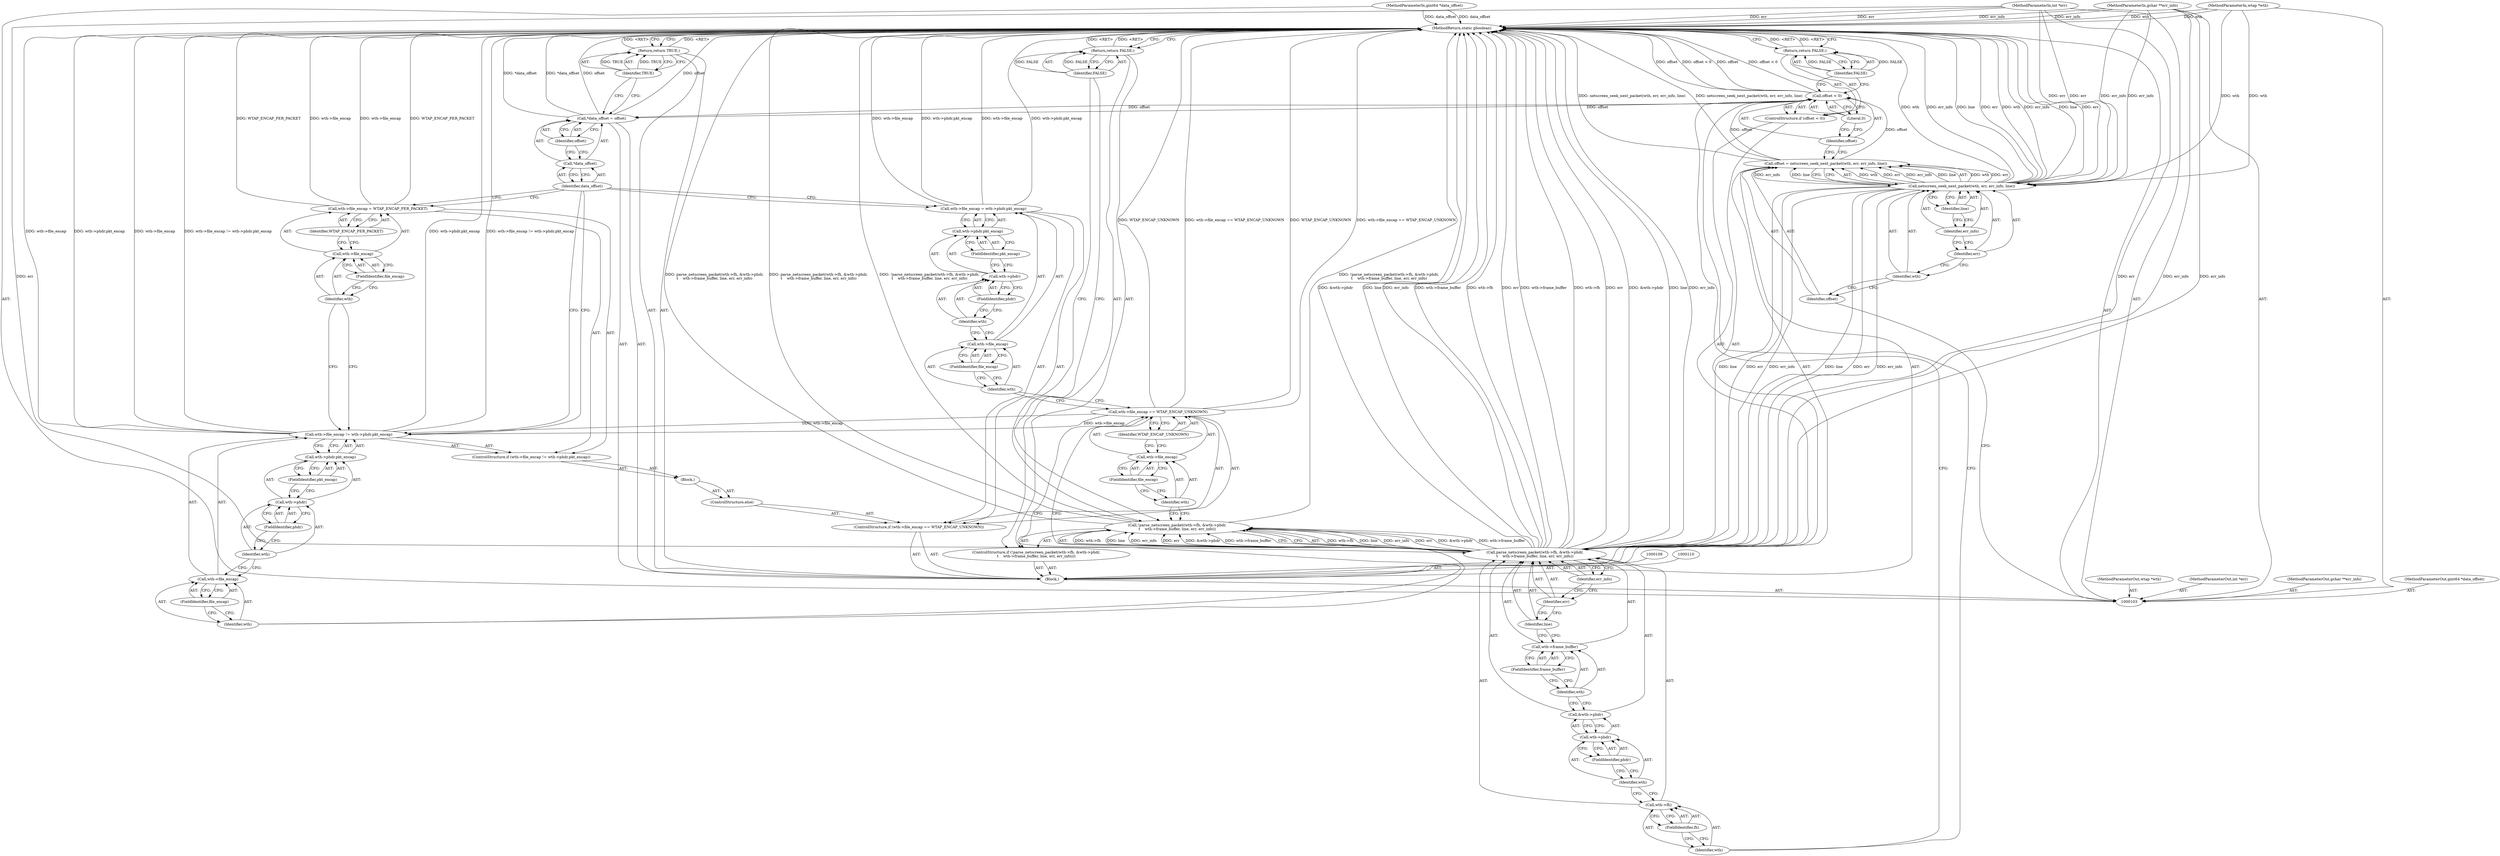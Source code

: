 digraph "0_wireshark_6a140eca7b78b230f1f90a739a32257476513c78" {
"1000180" [label="(MethodReturn,static gboolean)"];
"1000104" [label="(MethodParameterIn,wtap *wth)"];
"1000250" [label="(MethodParameterOut,wtap *wth)"];
"1000105" [label="(MethodParameterIn,int *err)"];
"1000251" [label="(MethodParameterOut,int *err)"];
"1000106" [label="(MethodParameterIn,gchar **err_info)"];
"1000252" [label="(MethodParameterOut,gchar **err_info)"];
"1000123" [label="(Identifier,FALSE)"];
"1000122" [label="(Return,return FALSE;)"];
"1000124" [label="(ControlStructure,if (!parse_netscreen_packet(wth->fh, &wth->phdr,\n\t    wth->frame_buffer, line, err, err_info)))"];
"1000127" [label="(Call,wth->fh)"];
"1000128" [label="(Identifier,wth)"];
"1000129" [label="(FieldIdentifier,fh)"];
"1000130" [label="(Call,&wth->phdr)"];
"1000131" [label="(Call,wth->phdr)"];
"1000132" [label="(Identifier,wth)"];
"1000133" [label="(FieldIdentifier,phdr)"];
"1000125" [label="(Call,!parse_netscreen_packet(wth->fh, &wth->phdr,\n\t    wth->frame_buffer, line, err, err_info))"];
"1000126" [label="(Call,parse_netscreen_packet(wth->fh, &wth->phdr,\n\t    wth->frame_buffer, line, err, err_info))"];
"1000136" [label="(FieldIdentifier,frame_buffer)"];
"1000137" [label="(Identifier,line)"];
"1000138" [label="(Identifier,err)"];
"1000139" [label="(Identifier,err_info)"];
"1000134" [label="(Call,wth->frame_buffer)"];
"1000135" [label="(Identifier,wth)"];
"1000141" [label="(Identifier,FALSE)"];
"1000140" [label="(Return,return FALSE;)"];
"1000107" [label="(MethodParameterIn,gint64 *data_offset)"];
"1000253" [label="(MethodParameterOut,gint64 *data_offset)"];
"1000142" [label="(ControlStructure,if (wth->file_encap == WTAP_ENCAP_UNKNOWN))"];
"1000146" [label="(FieldIdentifier,file_encap)"];
"1000147" [label="(Identifier,WTAP_ENCAP_UNKNOWN)"];
"1000143" [label="(Call,wth->file_encap == WTAP_ENCAP_UNKNOWN)"];
"1000144" [label="(Call,wth->file_encap)"];
"1000145" [label="(Identifier,wth)"];
"1000148" [label="(Call,wth->file_encap = wth->phdr.pkt_encap)"];
"1000149" [label="(Call,wth->file_encap)"];
"1000150" [label="(Identifier,wth)"];
"1000152" [label="(Call,wth->phdr.pkt_encap)"];
"1000153" [label="(Call,wth->phdr)"];
"1000154" [label="(Identifier,wth)"];
"1000155" [label="(FieldIdentifier,phdr)"];
"1000156" [label="(FieldIdentifier,pkt_encap)"];
"1000151" [label="(FieldIdentifier,file_encap)"];
"1000157" [label="(ControlStructure,else)"];
"1000158" [label="(Block,)"];
"1000163" [label="(FieldIdentifier,file_encap)"];
"1000159" [label="(ControlStructure,if (wth->file_encap != wth->phdr.pkt_encap))"];
"1000164" [label="(Call,wth->phdr.pkt_encap)"];
"1000165" [label="(Call,wth->phdr)"];
"1000166" [label="(Identifier,wth)"];
"1000167" [label="(FieldIdentifier,phdr)"];
"1000168" [label="(FieldIdentifier,pkt_encap)"];
"1000160" [label="(Call,wth->file_encap != wth->phdr.pkt_encap)"];
"1000161" [label="(Call,wth->file_encap)"];
"1000162" [label="(Identifier,wth)"];
"1000173" [label="(Identifier,WTAP_ENCAP_PER_PACKET)"];
"1000169" [label="(Call,wth->file_encap = WTAP_ENCAP_PER_PACKET)"];
"1000170" [label="(Call,wth->file_encap)"];
"1000171" [label="(Identifier,wth)"];
"1000172" [label="(FieldIdentifier,file_encap)"];
"1000108" [label="(Block,)"];
"1000174" [label="(Call,*data_offset = offset)"];
"1000175" [label="(Call,*data_offset)"];
"1000177" [label="(Identifier,offset)"];
"1000176" [label="(Identifier,data_offset)"];
"1000178" [label="(Return,return TRUE;)"];
"1000179" [label="(Identifier,TRUE)"];
"1000113" [label="(Call,netscreen_seek_next_packet(wth, err, err_info, line))"];
"1000111" [label="(Call,offset = netscreen_seek_next_packet(wth, err, err_info, line))"];
"1000112" [label="(Identifier,offset)"];
"1000114" [label="(Identifier,wth)"];
"1000115" [label="(Identifier,err)"];
"1000116" [label="(Identifier,err_info)"];
"1000117" [label="(Identifier,line)"];
"1000121" [label="(Literal,0)"];
"1000118" [label="(ControlStructure,if (offset < 0))"];
"1000119" [label="(Call,offset < 0)"];
"1000120" [label="(Identifier,offset)"];
"1000180" -> "1000103"  [label="AST: "];
"1000180" -> "1000122"  [label="CFG: "];
"1000180" -> "1000140"  [label="CFG: "];
"1000180" -> "1000178"  [label="CFG: "];
"1000122" -> "1000180"  [label="DDG: <RET>"];
"1000178" -> "1000180"  [label="DDG: <RET>"];
"1000140" -> "1000180"  [label="DDG: <RET>"];
"1000113" -> "1000180"  [label="DDG: line"];
"1000113" -> "1000180"  [label="DDG: err"];
"1000113" -> "1000180"  [label="DDG: wth"];
"1000113" -> "1000180"  [label="DDG: err_info"];
"1000125" -> "1000180"  [label="DDG: !parse_netscreen_packet(wth->fh, &wth->phdr,\n\t    wth->frame_buffer, line, err, err_info)"];
"1000125" -> "1000180"  [label="DDG: parse_netscreen_packet(wth->fh, &wth->phdr,\n\t    wth->frame_buffer, line, err, err_info)"];
"1000107" -> "1000180"  [label="DDG: data_offset"];
"1000104" -> "1000180"  [label="DDG: wth"];
"1000105" -> "1000180"  [label="DDG: err"];
"1000126" -> "1000180"  [label="DDG: err_info"];
"1000126" -> "1000180"  [label="DDG: wth->frame_buffer"];
"1000126" -> "1000180"  [label="DDG: wth->fh"];
"1000126" -> "1000180"  [label="DDG: err"];
"1000126" -> "1000180"  [label="DDG: &wth->phdr"];
"1000126" -> "1000180"  [label="DDG: line"];
"1000148" -> "1000180"  [label="DDG: wth->phdr.pkt_encap"];
"1000148" -> "1000180"  [label="DDG: wth->file_encap"];
"1000143" -> "1000180"  [label="DDG: wth->file_encap == WTAP_ENCAP_UNKNOWN"];
"1000143" -> "1000180"  [label="DDG: WTAP_ENCAP_UNKNOWN"];
"1000119" -> "1000180"  [label="DDG: offset < 0"];
"1000119" -> "1000180"  [label="DDG: offset"];
"1000160" -> "1000180"  [label="DDG: wth->phdr.pkt_encap"];
"1000160" -> "1000180"  [label="DDG: wth->file_encap != wth->phdr.pkt_encap"];
"1000160" -> "1000180"  [label="DDG: wth->file_encap"];
"1000111" -> "1000180"  [label="DDG: netscreen_seek_next_packet(wth, err, err_info, line)"];
"1000169" -> "1000180"  [label="DDG: WTAP_ENCAP_PER_PACKET"];
"1000169" -> "1000180"  [label="DDG: wth->file_encap"];
"1000174" -> "1000180"  [label="DDG: offset"];
"1000174" -> "1000180"  [label="DDG: *data_offset"];
"1000106" -> "1000180"  [label="DDG: err_info"];
"1000104" -> "1000103"  [label="AST: "];
"1000104" -> "1000180"  [label="DDG: wth"];
"1000104" -> "1000113"  [label="DDG: wth"];
"1000250" -> "1000103"  [label="AST: "];
"1000105" -> "1000103"  [label="AST: "];
"1000105" -> "1000180"  [label="DDG: err"];
"1000105" -> "1000113"  [label="DDG: err"];
"1000105" -> "1000126"  [label="DDG: err"];
"1000251" -> "1000103"  [label="AST: "];
"1000106" -> "1000103"  [label="AST: "];
"1000106" -> "1000180"  [label="DDG: err_info"];
"1000106" -> "1000113"  [label="DDG: err_info"];
"1000106" -> "1000126"  [label="DDG: err_info"];
"1000252" -> "1000103"  [label="AST: "];
"1000123" -> "1000122"  [label="AST: "];
"1000123" -> "1000119"  [label="CFG: "];
"1000122" -> "1000123"  [label="CFG: "];
"1000123" -> "1000122"  [label="DDG: FALSE"];
"1000122" -> "1000118"  [label="AST: "];
"1000122" -> "1000123"  [label="CFG: "];
"1000123" -> "1000122"  [label="AST: "];
"1000180" -> "1000122"  [label="CFG: "];
"1000122" -> "1000180"  [label="DDG: <RET>"];
"1000123" -> "1000122"  [label="DDG: FALSE"];
"1000124" -> "1000108"  [label="AST: "];
"1000125" -> "1000124"  [label="AST: "];
"1000140" -> "1000124"  [label="AST: "];
"1000127" -> "1000126"  [label="AST: "];
"1000127" -> "1000129"  [label="CFG: "];
"1000128" -> "1000127"  [label="AST: "];
"1000129" -> "1000127"  [label="AST: "];
"1000132" -> "1000127"  [label="CFG: "];
"1000128" -> "1000127"  [label="AST: "];
"1000128" -> "1000119"  [label="CFG: "];
"1000129" -> "1000128"  [label="CFG: "];
"1000129" -> "1000127"  [label="AST: "];
"1000129" -> "1000128"  [label="CFG: "];
"1000127" -> "1000129"  [label="CFG: "];
"1000130" -> "1000126"  [label="AST: "];
"1000130" -> "1000131"  [label="CFG: "];
"1000131" -> "1000130"  [label="AST: "];
"1000135" -> "1000130"  [label="CFG: "];
"1000131" -> "1000130"  [label="AST: "];
"1000131" -> "1000133"  [label="CFG: "];
"1000132" -> "1000131"  [label="AST: "];
"1000133" -> "1000131"  [label="AST: "];
"1000130" -> "1000131"  [label="CFG: "];
"1000132" -> "1000131"  [label="AST: "];
"1000132" -> "1000127"  [label="CFG: "];
"1000133" -> "1000132"  [label="CFG: "];
"1000133" -> "1000131"  [label="AST: "];
"1000133" -> "1000132"  [label="CFG: "];
"1000131" -> "1000133"  [label="CFG: "];
"1000125" -> "1000124"  [label="AST: "];
"1000125" -> "1000126"  [label="CFG: "];
"1000126" -> "1000125"  [label="AST: "];
"1000141" -> "1000125"  [label="CFG: "];
"1000145" -> "1000125"  [label="CFG: "];
"1000125" -> "1000180"  [label="DDG: !parse_netscreen_packet(wth->fh, &wth->phdr,\n\t    wth->frame_buffer, line, err, err_info)"];
"1000125" -> "1000180"  [label="DDG: parse_netscreen_packet(wth->fh, &wth->phdr,\n\t    wth->frame_buffer, line, err, err_info)"];
"1000126" -> "1000125"  [label="DDG: wth->fh"];
"1000126" -> "1000125"  [label="DDG: line"];
"1000126" -> "1000125"  [label="DDG: err_info"];
"1000126" -> "1000125"  [label="DDG: err"];
"1000126" -> "1000125"  [label="DDG: &wth->phdr"];
"1000126" -> "1000125"  [label="DDG: wth->frame_buffer"];
"1000126" -> "1000125"  [label="AST: "];
"1000126" -> "1000139"  [label="CFG: "];
"1000127" -> "1000126"  [label="AST: "];
"1000130" -> "1000126"  [label="AST: "];
"1000134" -> "1000126"  [label="AST: "];
"1000137" -> "1000126"  [label="AST: "];
"1000138" -> "1000126"  [label="AST: "];
"1000139" -> "1000126"  [label="AST: "];
"1000125" -> "1000126"  [label="CFG: "];
"1000126" -> "1000180"  [label="DDG: err_info"];
"1000126" -> "1000180"  [label="DDG: wth->frame_buffer"];
"1000126" -> "1000180"  [label="DDG: wth->fh"];
"1000126" -> "1000180"  [label="DDG: err"];
"1000126" -> "1000180"  [label="DDG: &wth->phdr"];
"1000126" -> "1000180"  [label="DDG: line"];
"1000126" -> "1000125"  [label="DDG: wth->fh"];
"1000126" -> "1000125"  [label="DDG: line"];
"1000126" -> "1000125"  [label="DDG: err_info"];
"1000126" -> "1000125"  [label="DDG: err"];
"1000126" -> "1000125"  [label="DDG: &wth->phdr"];
"1000126" -> "1000125"  [label="DDG: wth->frame_buffer"];
"1000113" -> "1000126"  [label="DDG: line"];
"1000113" -> "1000126"  [label="DDG: err"];
"1000113" -> "1000126"  [label="DDG: err_info"];
"1000105" -> "1000126"  [label="DDG: err"];
"1000106" -> "1000126"  [label="DDG: err_info"];
"1000136" -> "1000134"  [label="AST: "];
"1000136" -> "1000135"  [label="CFG: "];
"1000134" -> "1000136"  [label="CFG: "];
"1000137" -> "1000126"  [label="AST: "];
"1000137" -> "1000134"  [label="CFG: "];
"1000138" -> "1000137"  [label="CFG: "];
"1000138" -> "1000126"  [label="AST: "];
"1000138" -> "1000137"  [label="CFG: "];
"1000139" -> "1000138"  [label="CFG: "];
"1000139" -> "1000126"  [label="AST: "];
"1000139" -> "1000138"  [label="CFG: "];
"1000126" -> "1000139"  [label="CFG: "];
"1000134" -> "1000126"  [label="AST: "];
"1000134" -> "1000136"  [label="CFG: "];
"1000135" -> "1000134"  [label="AST: "];
"1000136" -> "1000134"  [label="AST: "];
"1000137" -> "1000134"  [label="CFG: "];
"1000135" -> "1000134"  [label="AST: "];
"1000135" -> "1000130"  [label="CFG: "];
"1000136" -> "1000135"  [label="CFG: "];
"1000141" -> "1000140"  [label="AST: "];
"1000141" -> "1000125"  [label="CFG: "];
"1000140" -> "1000141"  [label="CFG: "];
"1000141" -> "1000140"  [label="DDG: FALSE"];
"1000140" -> "1000124"  [label="AST: "];
"1000140" -> "1000141"  [label="CFG: "];
"1000141" -> "1000140"  [label="AST: "];
"1000180" -> "1000140"  [label="CFG: "];
"1000140" -> "1000180"  [label="DDG: <RET>"];
"1000141" -> "1000140"  [label="DDG: FALSE"];
"1000107" -> "1000103"  [label="AST: "];
"1000107" -> "1000180"  [label="DDG: data_offset"];
"1000253" -> "1000103"  [label="AST: "];
"1000142" -> "1000108"  [label="AST: "];
"1000143" -> "1000142"  [label="AST: "];
"1000148" -> "1000142"  [label="AST: "];
"1000157" -> "1000142"  [label="AST: "];
"1000146" -> "1000144"  [label="AST: "];
"1000146" -> "1000145"  [label="CFG: "];
"1000144" -> "1000146"  [label="CFG: "];
"1000147" -> "1000143"  [label="AST: "];
"1000147" -> "1000144"  [label="CFG: "];
"1000143" -> "1000147"  [label="CFG: "];
"1000143" -> "1000142"  [label="AST: "];
"1000143" -> "1000147"  [label="CFG: "];
"1000144" -> "1000143"  [label="AST: "];
"1000147" -> "1000143"  [label="AST: "];
"1000150" -> "1000143"  [label="CFG: "];
"1000162" -> "1000143"  [label="CFG: "];
"1000143" -> "1000180"  [label="DDG: wth->file_encap == WTAP_ENCAP_UNKNOWN"];
"1000143" -> "1000180"  [label="DDG: WTAP_ENCAP_UNKNOWN"];
"1000143" -> "1000160"  [label="DDG: wth->file_encap"];
"1000144" -> "1000143"  [label="AST: "];
"1000144" -> "1000146"  [label="CFG: "];
"1000145" -> "1000144"  [label="AST: "];
"1000146" -> "1000144"  [label="AST: "];
"1000147" -> "1000144"  [label="CFG: "];
"1000145" -> "1000144"  [label="AST: "];
"1000145" -> "1000125"  [label="CFG: "];
"1000146" -> "1000145"  [label="CFG: "];
"1000148" -> "1000142"  [label="AST: "];
"1000148" -> "1000152"  [label="CFG: "];
"1000149" -> "1000148"  [label="AST: "];
"1000152" -> "1000148"  [label="AST: "];
"1000176" -> "1000148"  [label="CFG: "];
"1000148" -> "1000180"  [label="DDG: wth->phdr.pkt_encap"];
"1000148" -> "1000180"  [label="DDG: wth->file_encap"];
"1000149" -> "1000148"  [label="AST: "];
"1000149" -> "1000151"  [label="CFG: "];
"1000150" -> "1000149"  [label="AST: "];
"1000151" -> "1000149"  [label="AST: "];
"1000154" -> "1000149"  [label="CFG: "];
"1000150" -> "1000149"  [label="AST: "];
"1000150" -> "1000143"  [label="CFG: "];
"1000151" -> "1000150"  [label="CFG: "];
"1000152" -> "1000148"  [label="AST: "];
"1000152" -> "1000156"  [label="CFG: "];
"1000153" -> "1000152"  [label="AST: "];
"1000156" -> "1000152"  [label="AST: "];
"1000148" -> "1000152"  [label="CFG: "];
"1000153" -> "1000152"  [label="AST: "];
"1000153" -> "1000155"  [label="CFG: "];
"1000154" -> "1000153"  [label="AST: "];
"1000155" -> "1000153"  [label="AST: "];
"1000156" -> "1000153"  [label="CFG: "];
"1000154" -> "1000153"  [label="AST: "];
"1000154" -> "1000149"  [label="CFG: "];
"1000155" -> "1000154"  [label="CFG: "];
"1000155" -> "1000153"  [label="AST: "];
"1000155" -> "1000154"  [label="CFG: "];
"1000153" -> "1000155"  [label="CFG: "];
"1000156" -> "1000152"  [label="AST: "];
"1000156" -> "1000153"  [label="CFG: "];
"1000152" -> "1000156"  [label="CFG: "];
"1000151" -> "1000149"  [label="AST: "];
"1000151" -> "1000150"  [label="CFG: "];
"1000149" -> "1000151"  [label="CFG: "];
"1000157" -> "1000142"  [label="AST: "];
"1000158" -> "1000157"  [label="AST: "];
"1000158" -> "1000157"  [label="AST: "];
"1000159" -> "1000158"  [label="AST: "];
"1000163" -> "1000161"  [label="AST: "];
"1000163" -> "1000162"  [label="CFG: "];
"1000161" -> "1000163"  [label="CFG: "];
"1000159" -> "1000158"  [label="AST: "];
"1000160" -> "1000159"  [label="AST: "];
"1000169" -> "1000159"  [label="AST: "];
"1000164" -> "1000160"  [label="AST: "];
"1000164" -> "1000168"  [label="CFG: "];
"1000165" -> "1000164"  [label="AST: "];
"1000168" -> "1000164"  [label="AST: "];
"1000160" -> "1000164"  [label="CFG: "];
"1000165" -> "1000164"  [label="AST: "];
"1000165" -> "1000167"  [label="CFG: "];
"1000166" -> "1000165"  [label="AST: "];
"1000167" -> "1000165"  [label="AST: "];
"1000168" -> "1000165"  [label="CFG: "];
"1000166" -> "1000165"  [label="AST: "];
"1000166" -> "1000161"  [label="CFG: "];
"1000167" -> "1000166"  [label="CFG: "];
"1000167" -> "1000165"  [label="AST: "];
"1000167" -> "1000166"  [label="CFG: "];
"1000165" -> "1000167"  [label="CFG: "];
"1000168" -> "1000164"  [label="AST: "];
"1000168" -> "1000165"  [label="CFG: "];
"1000164" -> "1000168"  [label="CFG: "];
"1000160" -> "1000159"  [label="AST: "];
"1000160" -> "1000164"  [label="CFG: "];
"1000161" -> "1000160"  [label="AST: "];
"1000164" -> "1000160"  [label="AST: "];
"1000171" -> "1000160"  [label="CFG: "];
"1000176" -> "1000160"  [label="CFG: "];
"1000160" -> "1000180"  [label="DDG: wth->phdr.pkt_encap"];
"1000160" -> "1000180"  [label="DDG: wth->file_encap != wth->phdr.pkt_encap"];
"1000160" -> "1000180"  [label="DDG: wth->file_encap"];
"1000143" -> "1000160"  [label="DDG: wth->file_encap"];
"1000161" -> "1000160"  [label="AST: "];
"1000161" -> "1000163"  [label="CFG: "];
"1000162" -> "1000161"  [label="AST: "];
"1000163" -> "1000161"  [label="AST: "];
"1000166" -> "1000161"  [label="CFG: "];
"1000162" -> "1000161"  [label="AST: "];
"1000162" -> "1000143"  [label="CFG: "];
"1000163" -> "1000162"  [label="CFG: "];
"1000173" -> "1000169"  [label="AST: "];
"1000173" -> "1000170"  [label="CFG: "];
"1000169" -> "1000173"  [label="CFG: "];
"1000169" -> "1000159"  [label="AST: "];
"1000169" -> "1000173"  [label="CFG: "];
"1000170" -> "1000169"  [label="AST: "];
"1000173" -> "1000169"  [label="AST: "];
"1000176" -> "1000169"  [label="CFG: "];
"1000169" -> "1000180"  [label="DDG: WTAP_ENCAP_PER_PACKET"];
"1000169" -> "1000180"  [label="DDG: wth->file_encap"];
"1000170" -> "1000169"  [label="AST: "];
"1000170" -> "1000172"  [label="CFG: "];
"1000171" -> "1000170"  [label="AST: "];
"1000172" -> "1000170"  [label="AST: "];
"1000173" -> "1000170"  [label="CFG: "];
"1000171" -> "1000170"  [label="AST: "];
"1000171" -> "1000160"  [label="CFG: "];
"1000172" -> "1000171"  [label="CFG: "];
"1000172" -> "1000170"  [label="AST: "];
"1000172" -> "1000171"  [label="CFG: "];
"1000170" -> "1000172"  [label="CFG: "];
"1000108" -> "1000103"  [label="AST: "];
"1000109" -> "1000108"  [label="AST: "];
"1000110" -> "1000108"  [label="AST: "];
"1000111" -> "1000108"  [label="AST: "];
"1000118" -> "1000108"  [label="AST: "];
"1000124" -> "1000108"  [label="AST: "];
"1000142" -> "1000108"  [label="AST: "];
"1000174" -> "1000108"  [label="AST: "];
"1000178" -> "1000108"  [label="AST: "];
"1000174" -> "1000108"  [label="AST: "];
"1000174" -> "1000177"  [label="CFG: "];
"1000175" -> "1000174"  [label="AST: "];
"1000177" -> "1000174"  [label="AST: "];
"1000179" -> "1000174"  [label="CFG: "];
"1000174" -> "1000180"  [label="DDG: offset"];
"1000174" -> "1000180"  [label="DDG: *data_offset"];
"1000119" -> "1000174"  [label="DDG: offset"];
"1000175" -> "1000174"  [label="AST: "];
"1000175" -> "1000176"  [label="CFG: "];
"1000176" -> "1000175"  [label="AST: "];
"1000177" -> "1000175"  [label="CFG: "];
"1000177" -> "1000174"  [label="AST: "];
"1000177" -> "1000175"  [label="CFG: "];
"1000174" -> "1000177"  [label="CFG: "];
"1000176" -> "1000175"  [label="AST: "];
"1000176" -> "1000148"  [label="CFG: "];
"1000176" -> "1000169"  [label="CFG: "];
"1000176" -> "1000160"  [label="CFG: "];
"1000175" -> "1000176"  [label="CFG: "];
"1000178" -> "1000108"  [label="AST: "];
"1000178" -> "1000179"  [label="CFG: "];
"1000179" -> "1000178"  [label="AST: "];
"1000180" -> "1000178"  [label="CFG: "];
"1000178" -> "1000180"  [label="DDG: <RET>"];
"1000179" -> "1000178"  [label="DDG: TRUE"];
"1000179" -> "1000178"  [label="AST: "];
"1000179" -> "1000174"  [label="CFG: "];
"1000178" -> "1000179"  [label="CFG: "];
"1000179" -> "1000178"  [label="DDG: TRUE"];
"1000113" -> "1000111"  [label="AST: "];
"1000113" -> "1000117"  [label="CFG: "];
"1000114" -> "1000113"  [label="AST: "];
"1000115" -> "1000113"  [label="AST: "];
"1000116" -> "1000113"  [label="AST: "];
"1000117" -> "1000113"  [label="AST: "];
"1000111" -> "1000113"  [label="CFG: "];
"1000113" -> "1000180"  [label="DDG: line"];
"1000113" -> "1000180"  [label="DDG: err"];
"1000113" -> "1000180"  [label="DDG: wth"];
"1000113" -> "1000180"  [label="DDG: err_info"];
"1000113" -> "1000111"  [label="DDG: wth"];
"1000113" -> "1000111"  [label="DDG: err"];
"1000113" -> "1000111"  [label="DDG: err_info"];
"1000113" -> "1000111"  [label="DDG: line"];
"1000104" -> "1000113"  [label="DDG: wth"];
"1000105" -> "1000113"  [label="DDG: err"];
"1000106" -> "1000113"  [label="DDG: err_info"];
"1000113" -> "1000126"  [label="DDG: line"];
"1000113" -> "1000126"  [label="DDG: err"];
"1000113" -> "1000126"  [label="DDG: err_info"];
"1000111" -> "1000108"  [label="AST: "];
"1000111" -> "1000113"  [label="CFG: "];
"1000112" -> "1000111"  [label="AST: "];
"1000113" -> "1000111"  [label="AST: "];
"1000120" -> "1000111"  [label="CFG: "];
"1000111" -> "1000180"  [label="DDG: netscreen_seek_next_packet(wth, err, err_info, line)"];
"1000113" -> "1000111"  [label="DDG: wth"];
"1000113" -> "1000111"  [label="DDG: err"];
"1000113" -> "1000111"  [label="DDG: err_info"];
"1000113" -> "1000111"  [label="DDG: line"];
"1000111" -> "1000119"  [label="DDG: offset"];
"1000112" -> "1000111"  [label="AST: "];
"1000112" -> "1000103"  [label="CFG: "];
"1000114" -> "1000112"  [label="CFG: "];
"1000114" -> "1000113"  [label="AST: "];
"1000114" -> "1000112"  [label="CFG: "];
"1000115" -> "1000114"  [label="CFG: "];
"1000115" -> "1000113"  [label="AST: "];
"1000115" -> "1000114"  [label="CFG: "];
"1000116" -> "1000115"  [label="CFG: "];
"1000116" -> "1000113"  [label="AST: "];
"1000116" -> "1000115"  [label="CFG: "];
"1000117" -> "1000116"  [label="CFG: "];
"1000117" -> "1000113"  [label="AST: "];
"1000117" -> "1000116"  [label="CFG: "];
"1000113" -> "1000117"  [label="CFG: "];
"1000121" -> "1000119"  [label="AST: "];
"1000121" -> "1000120"  [label="CFG: "];
"1000119" -> "1000121"  [label="CFG: "];
"1000118" -> "1000108"  [label="AST: "];
"1000119" -> "1000118"  [label="AST: "];
"1000122" -> "1000118"  [label="AST: "];
"1000119" -> "1000118"  [label="AST: "];
"1000119" -> "1000121"  [label="CFG: "];
"1000120" -> "1000119"  [label="AST: "];
"1000121" -> "1000119"  [label="AST: "];
"1000123" -> "1000119"  [label="CFG: "];
"1000128" -> "1000119"  [label="CFG: "];
"1000119" -> "1000180"  [label="DDG: offset < 0"];
"1000119" -> "1000180"  [label="DDG: offset"];
"1000111" -> "1000119"  [label="DDG: offset"];
"1000119" -> "1000174"  [label="DDG: offset"];
"1000120" -> "1000119"  [label="AST: "];
"1000120" -> "1000111"  [label="CFG: "];
"1000121" -> "1000120"  [label="CFG: "];
}
